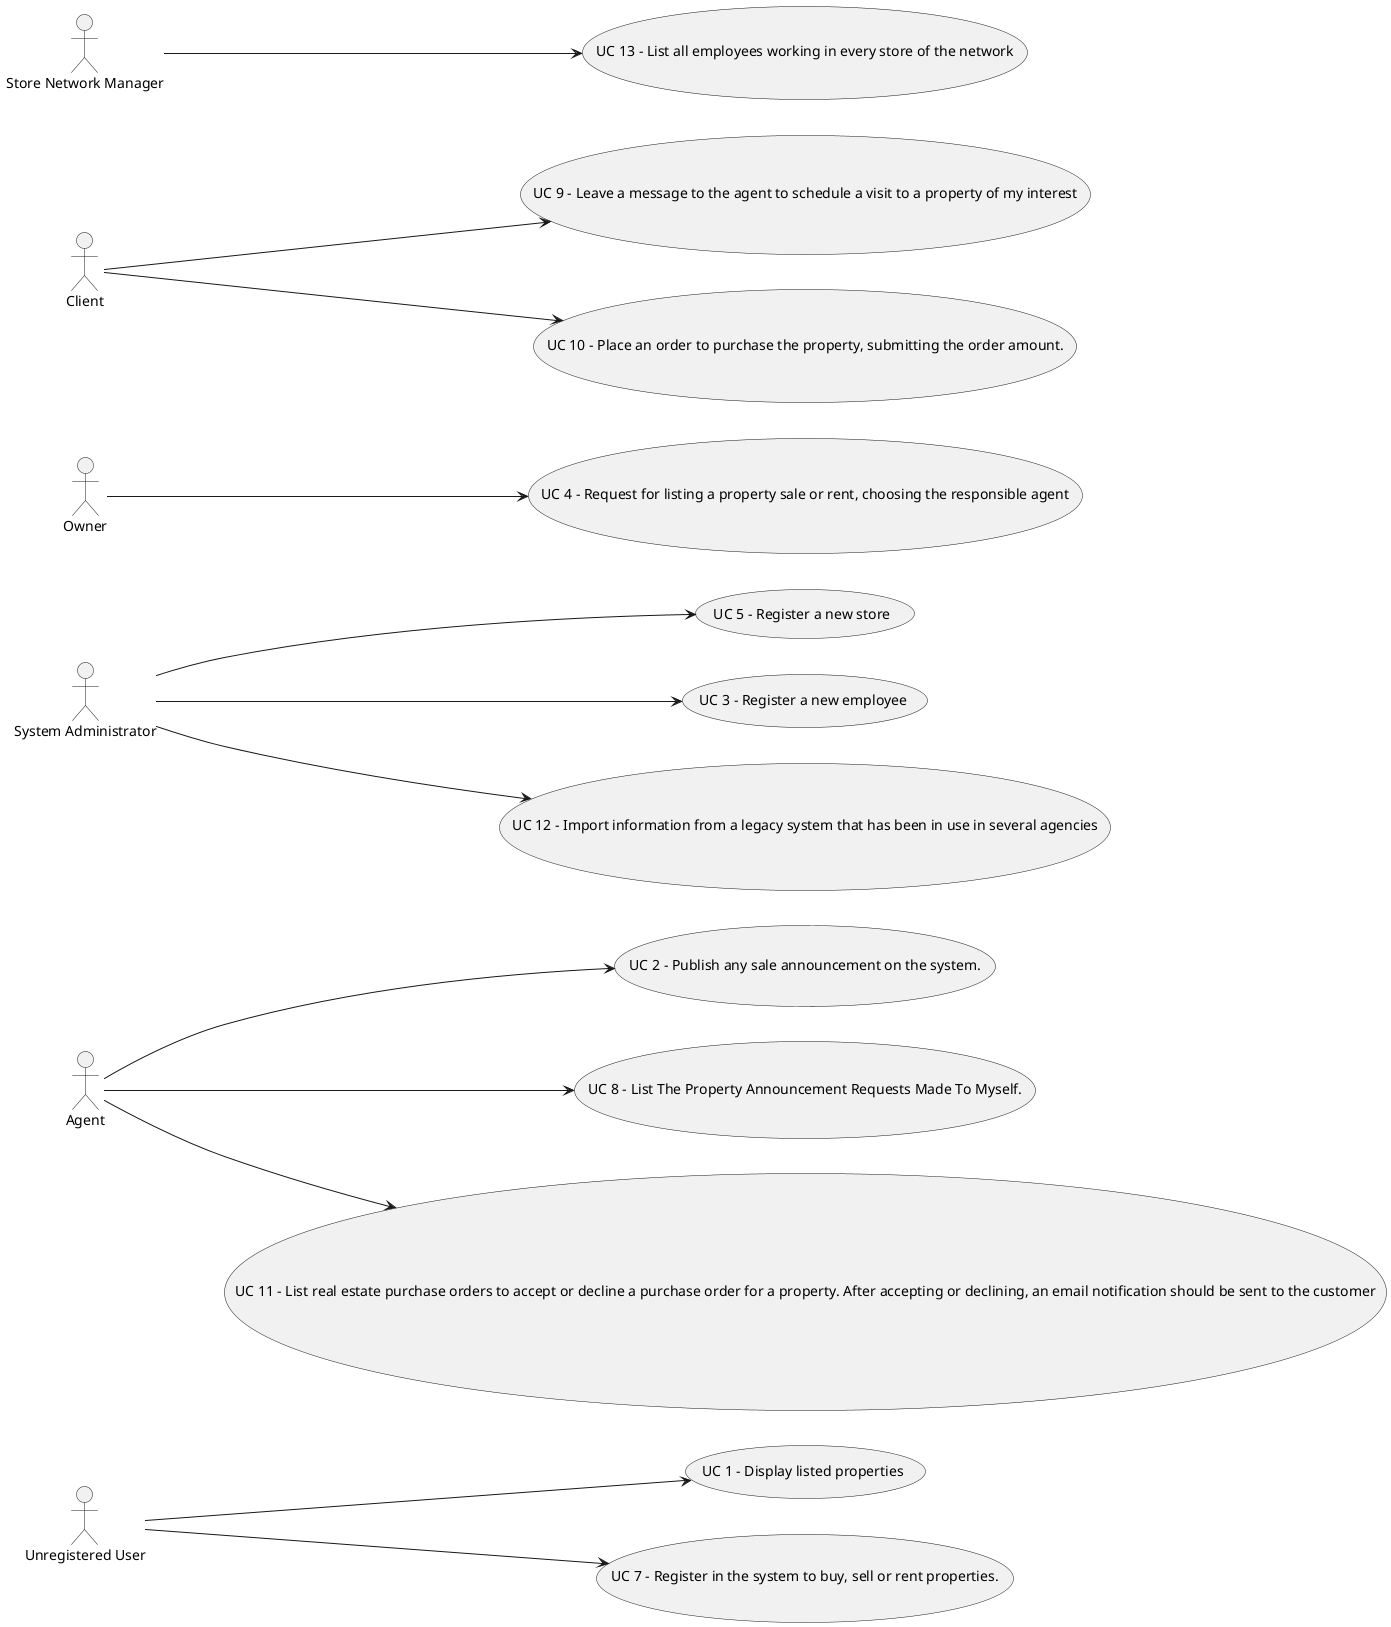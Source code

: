 @startuml

skinparam packageStyle circle

left to right direction

    usecase "UC 1 - Display listed properties" as UC1
    "Unregistered User" --> UC1
    usecase "UC 2 - Publish any sale announcement on the system." as UC2
    Agent --> UC2
    usecase "UC 5 - Register a new store" as UC5
    "System Administrator" --> UC5
    usecase "UC 3 - Register a new employee" as UC3
    "System Administrator" --> UC3
    usecase "UC 4 - Request for listing a property sale or rent, choosing the responsible agent" as UC4
    Owner --> UC4
    usecase "UC 7 - Register in the system to buy, sell or rent properties." as UC7
    "Unregistered User" --> UC7
    usecase "UC 8 - List The Property Announcement Requests Made To Myself." as UC8
    "Agent" --> UC8
    usecase "UC 9 - Leave a message to the agent to schedule a visit to a property of my interest" as UC9
    "Client" --> UC9
    usecase "UC 10 - Place an order to purchase the property, submitting the order amount." as UC10
    "Client" --> UC10
    usecase "UC 11 - List real estate purchase orders to accept or decline a purchase order for a property. After accepting or declining, an email notification should be sent to the customer" as UC11
    "Agent" --> UC11
    usecase "UC 12 - Import information from a legacy system that has been in use in several agencies" as UC12
    "System Administrator" --> UC12
    usecase "UC 13 - List all employees working in every store of the network" as UC13
    "Store Network Manager" --> UC13




@enduml